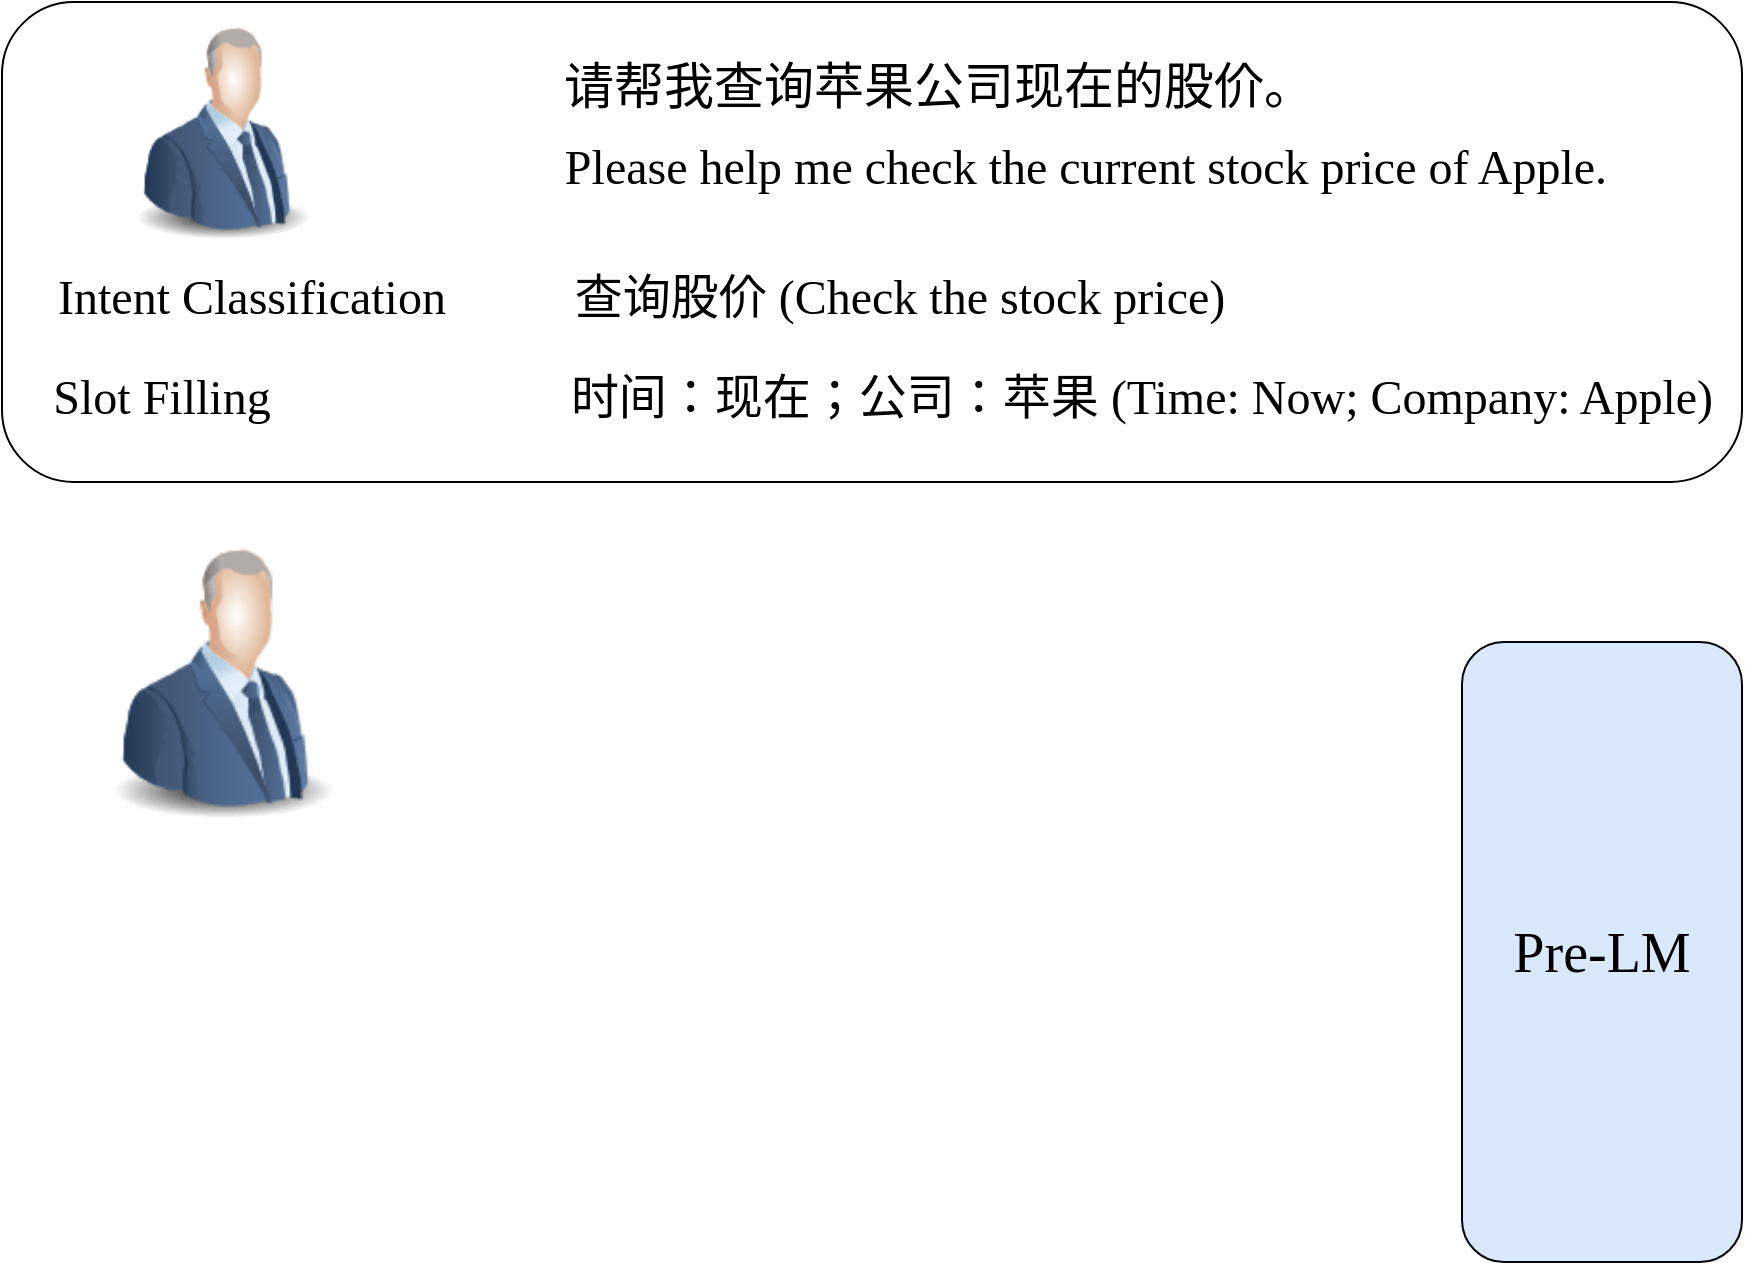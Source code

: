 <mxfile version="24.7.12">
  <diagram name="第 1 页" id="et_9dHBUsUs_2zMKxzBQ">
    <mxGraphModel dx="1026" dy="650" grid="1" gridSize="10" guides="1" tooltips="1" connect="1" arrows="1" fold="1" page="1" pageScale="1" pageWidth="827" pageHeight="1169" math="0" shadow="0">
      <root>
        <mxCell id="0" />
        <mxCell id="1" parent="0" />
        <mxCell id="p3LiCyYIhPTqzkSWPBXI-1" value="&lt;font style=&quot;font-size: 28px;&quot; face=&quot;Times New Roman&quot;&gt;Pre-LM&lt;/font&gt;" style="rounded=1;whiteSpace=wrap;html=1;fillColor=#dae8fc;strokeColor=default;gradientColor=none;" vertex="1" parent="1">
          <mxGeometry x="740" y="330" width="140" height="310" as="geometry" />
        </mxCell>
        <mxCell id="p3LiCyYIhPTqzkSWPBXI-2" value="" style="rounded=1;whiteSpace=wrap;html=1;" vertex="1" parent="1">
          <mxGeometry x="10" y="10" width="870" height="240" as="geometry" />
        </mxCell>
        <mxCell id="p3LiCyYIhPTqzkSWPBXI-3" value="" style="image;html=1;image=img/lib/clip_art/people/Suit_Man_Blue_128x128.png" vertex="1" parent="1">
          <mxGeometry x="50" y="20" width="140" height="110" as="geometry" />
        </mxCell>
        <mxCell id="p3LiCyYIhPTqzkSWPBXI-4" value="&lt;font face=&quot;Times New Roman&quot; style=&quot;font-size: 25px;&quot;&gt;请帮我查询苹果公司现在的股价。&lt;/font&gt;" style="text;html=1;align=center;verticalAlign=middle;whiteSpace=wrap;rounded=0;fontSize=30;" vertex="1" parent="1">
          <mxGeometry x="288" y="35" width="381" height="30" as="geometry" />
        </mxCell>
        <mxCell id="p3LiCyYIhPTqzkSWPBXI-5" value="&lt;font face=&quot;Times New Roman&quot; style=&quot;font-size: 24px;&quot;&gt;查询股价 (Check the stock price)&lt;/font&gt;" style="text;html=1;align=center;verticalAlign=middle;whiteSpace=wrap;rounded=0;fontSize=30;" vertex="1" parent="1">
          <mxGeometry x="238" y="140" width="442" height="30" as="geometry" />
        </mxCell>
        <mxCell id="p3LiCyYIhPTqzkSWPBXI-6" value="&lt;font style=&quot;font-size: 24px;&quot; face=&quot;Times New Roman&quot;&gt;&lt;font style=&quot;&quot;&gt;时间：现在；公司：苹果&lt;/font&gt;&amp;nbsp;(Time: Now; Company: Apple)&lt;/font&gt;" style="text;html=1;align=center;verticalAlign=middle;whiteSpace=wrap;rounded=0;fontSize=30;" vertex="1" parent="1">
          <mxGeometry x="280" y="190" width="600" height="30" as="geometry" />
        </mxCell>
        <mxCell id="p3LiCyYIhPTqzkSWPBXI-7" value="&lt;font face=&quot;Times New Roman&quot; style=&quot;font-size: 24px;&quot;&gt;Intent Classification&lt;/font&gt;" style="text;html=1;align=center;verticalAlign=middle;whiteSpace=wrap;rounded=0;fontSize=30;" vertex="1" parent="1">
          <mxGeometry x="20" y="140" width="230" height="30" as="geometry" />
        </mxCell>
        <mxCell id="p3LiCyYIhPTqzkSWPBXI-8" value="&lt;font face=&quot;Times New Roman&quot; style=&quot;font-size: 24px;&quot;&gt;Slot Filling&lt;/font&gt;" style="text;html=1;align=center;verticalAlign=middle;whiteSpace=wrap;rounded=0;fontSize=30;" vertex="1" parent="1">
          <mxGeometry x="20" y="190" width="140" height="30" as="geometry" />
        </mxCell>
        <mxCell id="p3LiCyYIhPTqzkSWPBXI-9" value="&lt;span style=&quot;text-align: left;&quot;&gt;&lt;font style=&quot;font-size: 24px;&quot; face=&quot;Times New Roman&quot;&gt;Please help me check the current stock price of Apple.&lt;/font&gt;&lt;/span&gt;" style="text;html=1;align=center;verticalAlign=middle;whiteSpace=wrap;rounded=0;fontSize=30;" vertex="1" parent="1">
          <mxGeometry x="260" y="75" width="584" height="30" as="geometry" />
        </mxCell>
        <mxCell id="p3LiCyYIhPTqzkSWPBXI-10" value="" style="image;html=1;image=img/lib/clip_art/people/Suit_Man_Blue_128x128.png" vertex="1" parent="1">
          <mxGeometry x="50" y="280" width="140" height="140" as="geometry" />
        </mxCell>
      </root>
    </mxGraphModel>
  </diagram>
</mxfile>
